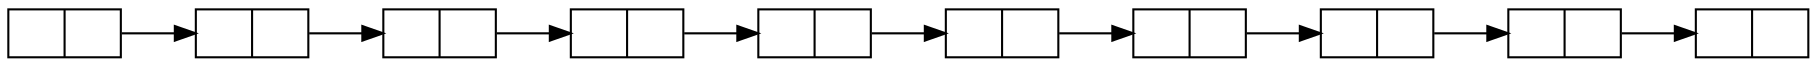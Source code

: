 digraph G {
    rankdir=LR;
    node[shape=record, height=.1]
    nodo1[label="{<clases.Usuario.Usuario object at 0x0000015D4F3CCEC0>|<f1>}"];
nodo2[label="{<clases.Usuario.Usuario object at 0x0000015D4F36F110>|<f1>}"];
nodo3[label="{<clases.Usuario.Usuario object at 0x0000015D4F36F390>|<f1>}"];
nodo4[label="{<clases.Usuario.Usuario object at 0x0000015D4D7B7BB0>|<f1>}"];
nodo5[label="{<clases.Usuario.Usuario object at 0x0000015D4D7B7E10>|<f1>}"];
nodo6[label="{<clases.Usuario.Usuario object at 0x0000015D4D80B0B0>|<f1>}"];
nodo7[label="{<clases.Usuario.Usuario object at 0x0000015D4D7EF8A0>|<f1>}"];
nodo8[label="{<clases.Usuario.Usuario object at 0x0000015D4D7EFBD0>|<f1>}"];
nodo9[label="{<clases.Usuario.Usuario object at 0x0000015D4D7AE050>|<f1>}"];
nodo10[label="{<clases.Usuario.Usuario object at 0x0000015D4F395550>|<f1>}"];
nodo1 -> nodo2;
nodo2 -> nodo3;
nodo3 -> nodo4;
nodo4 -> nodo5;
nodo5 -> nodo6;
nodo6 -> nodo7;
nodo7 -> nodo8;
nodo8 -> nodo9;
nodo9 -> nodo10;
}